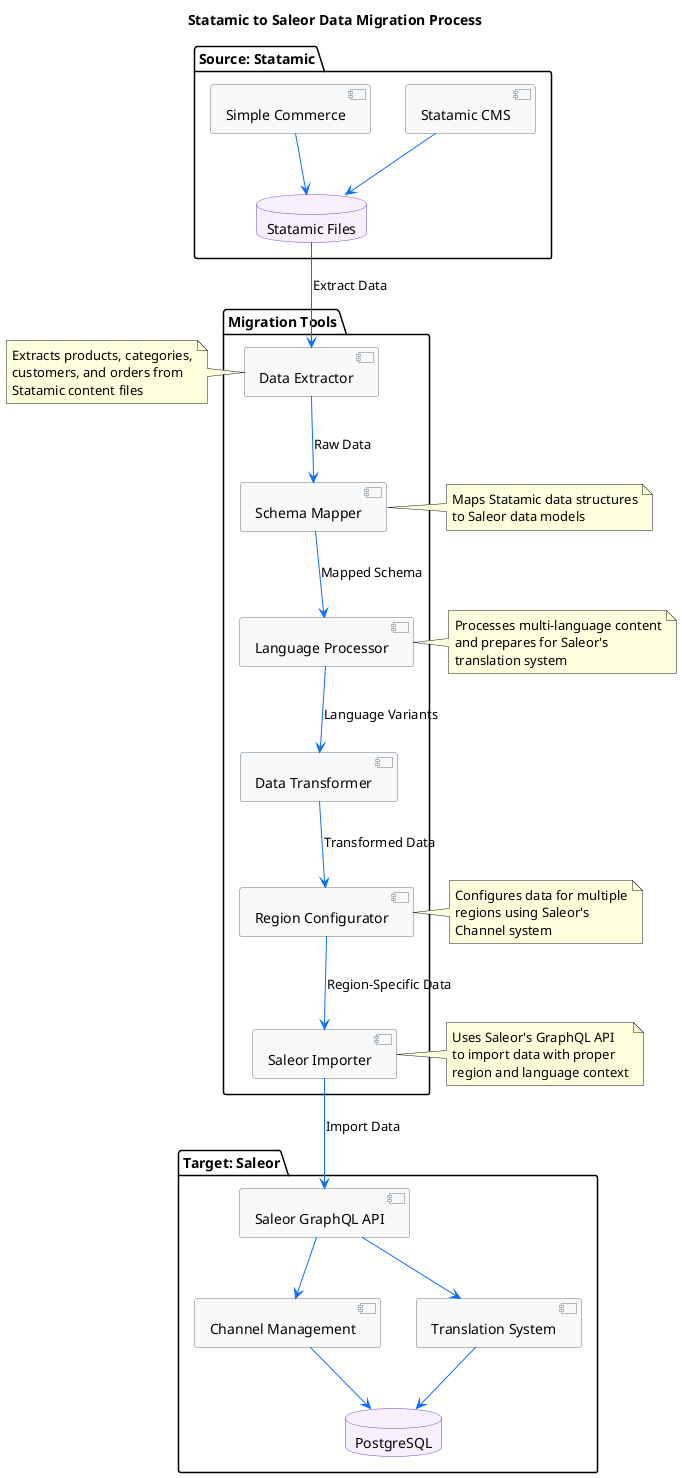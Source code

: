 @startuml Statamic to Saleor Data Migration

' Define styles
skinparam component {
  BackgroundColor #F8F9FA
  BorderColor #6C757D
}

skinparam database {
  BackgroundColor #F8F0FF
  BorderColor #6F42C1
}

skinparam arrow {
  Color #0D6EFD
}

title Statamic to Saleor Data Migration Process

' Source Systems
package "Source: Statamic" {
  component "Statamic CMS" as StatamicCMS
  component "Simple Commerce" as SimpleCommerce
  database "Statamic Files" as StatamicFiles
  
  StatamicCMS --> StatamicFiles
  SimpleCommerce --> StatamicFiles
}

' Migration Components
package "Migration Tools" {
  component "Data Extractor" as Extractor
  component "Schema Mapper" as SchemaMapper
  component "Language Processor" as LanguageProcessor
  component "Data Transformer" as Transformer
  component "Region Configurator" as RegionConfig
  component "Saleor Importer" as Importer
  
  Extractor -[#0D6EFD]-> SchemaMapper : Raw Data
  SchemaMapper -[#0D6EFD]-> LanguageProcessor : Mapped Schema
  LanguageProcessor -[#0D6EFD]-> Transformer : Language Variants
  Transformer -[#0D6EFD]-> RegionConfig : Transformed Data
  RegionConfig -[#0D6EFD]-> Importer : Region-Specific Data
}

' Target System
package "Target: Saleor" {
  component "Saleor GraphQL API" as SaleorAPI
  component "Channel Management" as ChannelMgmt
  component "Translation System" as TranslationSystem
  database "PostgreSQL" as PostgreSQL
  
  SaleorAPI --> ChannelMgmt
  SaleorAPI --> TranslationSystem
  ChannelMgmt --> PostgreSQL
  TranslationSystem --> PostgreSQL
}

' Data Flow
StatamicFiles -[#0D6EFD]-> Extractor : Extract Data
Importer -[#0D6EFD]-> SaleorAPI : Import Data

' Notes
note left of Extractor
  Extracts products, categories,
  customers, and orders from
  Statamic content files
end note

note right of SchemaMapper
  Maps Statamic data structures
  to Saleor data models
end note

note right of LanguageProcessor
  Processes multi-language content
  and prepares for Saleor's 
  translation system
end note

note right of RegionConfig
  Configures data for multiple
  regions using Saleor's
  Channel system
end note

note left of Importer
  Uses Saleor's GraphQL API
  to import data with proper
  region and language context
end note

@enduml 